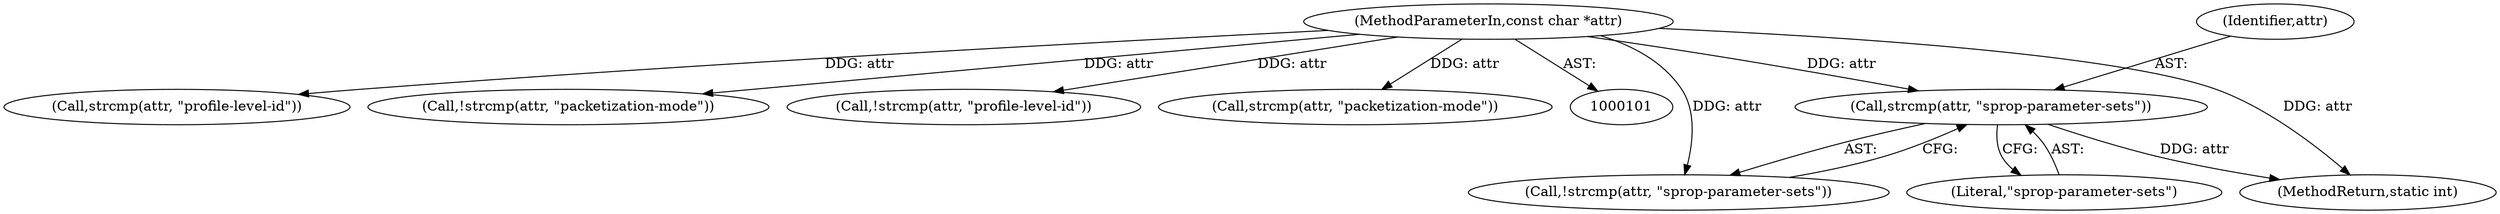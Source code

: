 digraph "0_FFmpeg_c42a1388a6d1bfd8001bf6a4241d8ca27e49326d@API" {
"1000161" [label="(Call,strcmp(attr, \"sprop-parameter-sets\"))"];
"1000105" [label="(MethodParameterIn,const char *attr)"];
"1000224" [label="(MethodReturn,static int)"];
"1000160" [label="(Call,!strcmp(attr, \"sprop-parameter-sets\"))"];
"1000145" [label="(Call,strcmp(attr, \"profile-level-id\"))"];
"1000105" [label="(MethodParameterIn,const char *attr)"];
"1000115" [label="(Call,!strcmp(attr, \"packetization-mode\"))"];
"1000162" [label="(Identifier,attr)"];
"1000144" [label="(Call,!strcmp(attr, \"profile-level-id\"))"];
"1000116" [label="(Call,strcmp(attr, \"packetization-mode\"))"];
"1000161" [label="(Call,strcmp(attr, \"sprop-parameter-sets\"))"];
"1000163" [label="(Literal,\"sprop-parameter-sets\")"];
"1000161" -> "1000160"  [label="AST: "];
"1000161" -> "1000163"  [label="CFG: "];
"1000162" -> "1000161"  [label="AST: "];
"1000163" -> "1000161"  [label="AST: "];
"1000160" -> "1000161"  [label="CFG: "];
"1000161" -> "1000224"  [label="DDG: attr"];
"1000105" -> "1000161"  [label="DDG: attr"];
"1000105" -> "1000101"  [label="AST: "];
"1000105" -> "1000224"  [label="DDG: attr"];
"1000105" -> "1000115"  [label="DDG: attr"];
"1000105" -> "1000116"  [label="DDG: attr"];
"1000105" -> "1000144"  [label="DDG: attr"];
"1000105" -> "1000145"  [label="DDG: attr"];
"1000105" -> "1000160"  [label="DDG: attr"];
}
